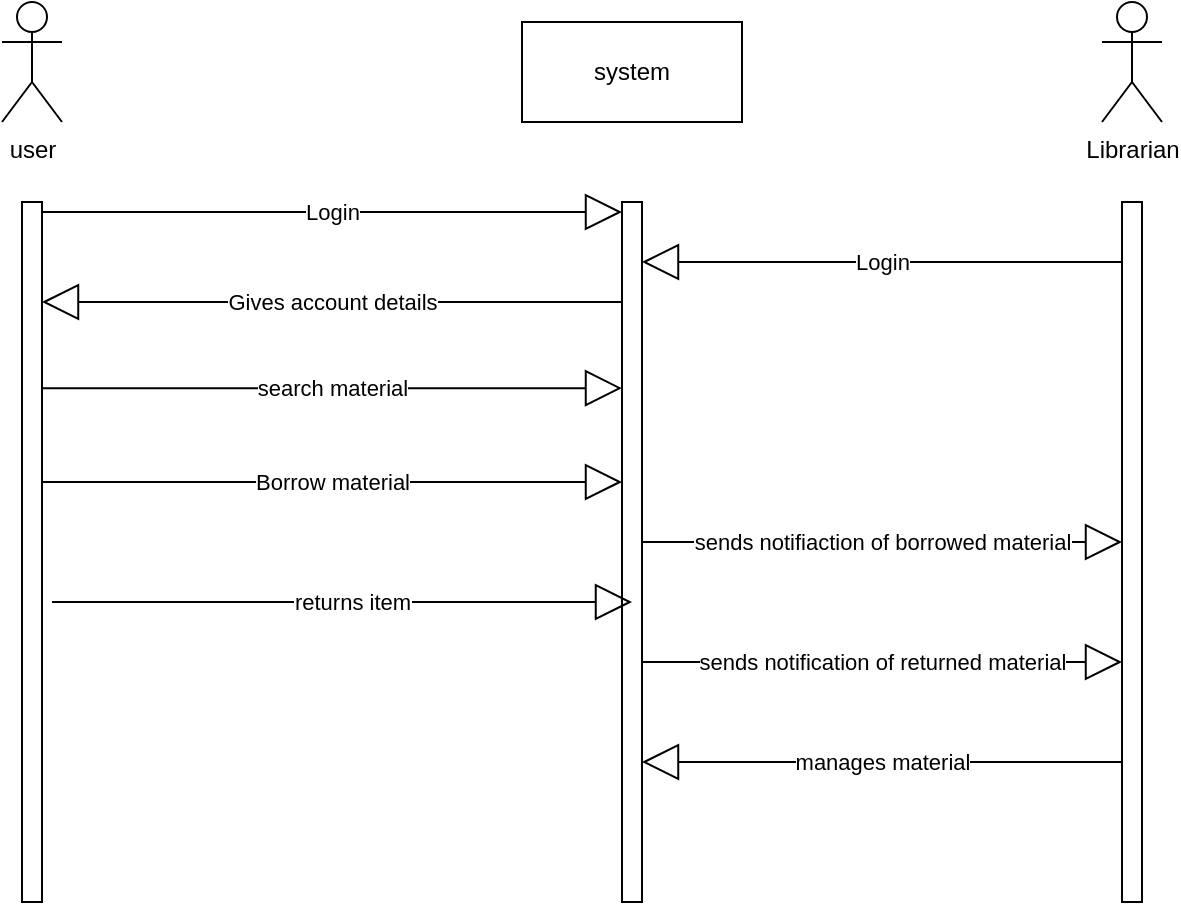 <mxfile version="24.7.17">
  <diagram name="Page-1" id="wViVaf9zIqDL5i371vyY">
    <mxGraphModel dx="864" dy="508" grid="1" gridSize="10" guides="1" tooltips="1" connect="1" arrows="1" fold="1" page="1" pageScale="1" pageWidth="850" pageHeight="1100" math="0" shadow="0">
      <root>
        <mxCell id="0" />
        <mxCell id="1" parent="0" />
        <mxCell id="DFslgZik2XRWFz3ptnBw-1" value="user" style="shape=umlActor;verticalLabelPosition=bottom;verticalAlign=top;html=1;" vertex="1" parent="1">
          <mxGeometry x="110" y="200" width="30" height="60" as="geometry" />
        </mxCell>
        <mxCell id="DFslgZik2XRWFz3ptnBw-2" value="Librarian" style="shape=umlActor;verticalLabelPosition=bottom;verticalAlign=top;html=1;" vertex="1" parent="1">
          <mxGeometry x="660" y="200" width="30" height="60" as="geometry" />
        </mxCell>
        <mxCell id="DFslgZik2XRWFz3ptnBw-3" value="" style="html=1;points=[[0,0,0,0,5],[0,1,0,0,-5],[1,0,0,0,5],[1,1,0,0,-5]];perimeter=orthogonalPerimeter;outlineConnect=0;targetShapes=umlLifeline;portConstraint=eastwest;newEdgeStyle={&quot;curved&quot;:0,&quot;rounded&quot;:0};" vertex="1" parent="1">
          <mxGeometry x="120" y="300" width="10" height="350" as="geometry" />
        </mxCell>
        <mxCell id="DFslgZik2XRWFz3ptnBw-4" value="" style="html=1;points=[[0,0,0,0,5],[0,1,0,0,-5],[1,0,0,0,5],[1,1,0,0,-5]];perimeter=orthogonalPerimeter;outlineConnect=0;targetShapes=umlLifeline;portConstraint=eastwest;newEdgeStyle={&quot;curved&quot;:0,&quot;rounded&quot;:0};" vertex="1" parent="1">
          <mxGeometry x="420" y="300" width="10" height="350" as="geometry" />
        </mxCell>
        <mxCell id="DFslgZik2XRWFz3ptnBw-5" value="" style="html=1;points=[[0,0,0,0,5],[0,1,0,0,-5],[1,0,0,0,5],[1,1,0,0,-5]];perimeter=orthogonalPerimeter;outlineConnect=0;targetShapes=umlLifeline;portConstraint=eastwest;newEdgeStyle={&quot;curved&quot;:0,&quot;rounded&quot;:0};" vertex="1" parent="1">
          <mxGeometry x="670" y="300" width="10" height="350" as="geometry" />
        </mxCell>
        <mxCell id="DFslgZik2XRWFz3ptnBw-7" value="system" style="html=1;whiteSpace=wrap;" vertex="1" parent="1">
          <mxGeometry x="370" y="210" width="110" height="50" as="geometry" />
        </mxCell>
        <mxCell id="DFslgZik2XRWFz3ptnBw-9" value="Login" style="endArrow=block;endSize=16;endFill=0;html=1;rounded=0;entryX=0;entryY=0;entryDx=0;entryDy=5;entryPerimeter=0;exitX=1;exitY=0;exitDx=0;exitDy=5;exitPerimeter=0;" edge="1" parent="1" source="DFslgZik2XRWFz3ptnBw-3" target="DFslgZik2XRWFz3ptnBw-4">
          <mxGeometry width="160" relative="1" as="geometry">
            <mxPoint x="190" y="330" as="sourcePoint" />
            <mxPoint x="350" y="330" as="targetPoint" />
          </mxGeometry>
        </mxCell>
        <mxCell id="DFslgZik2XRWFz3ptnBw-10" value="Gives account details" style="endArrow=block;endSize=16;endFill=0;html=1;rounded=0;" edge="1" parent="1" source="DFslgZik2XRWFz3ptnBw-4" target="DFslgZik2XRWFz3ptnBw-3">
          <mxGeometry width="160" relative="1" as="geometry">
            <mxPoint x="170" y="390" as="sourcePoint" />
            <mxPoint x="330" y="390" as="targetPoint" />
            <Array as="points">
              <mxPoint x="290" y="350" />
            </Array>
          </mxGeometry>
        </mxCell>
        <mxCell id="DFslgZik2XRWFz3ptnBw-11" value="search material" style="endArrow=block;endSize=16;endFill=0;html=1;rounded=0;exitX=1;exitY=0.266;exitDx=0;exitDy=0;exitPerimeter=0;" edge="1" parent="1" source="DFslgZik2XRWFz3ptnBw-3" target="DFslgZik2XRWFz3ptnBw-4">
          <mxGeometry width="160" relative="1" as="geometry">
            <mxPoint x="170" y="390" as="sourcePoint" />
            <mxPoint x="330" y="390" as="targetPoint" />
          </mxGeometry>
        </mxCell>
        <mxCell id="DFslgZik2XRWFz3ptnBw-12" value="Borrow material" style="endArrow=block;endSize=16;endFill=0;html=1;rounded=0;exitX=1;exitY=0.4;exitDx=0;exitDy=0;exitPerimeter=0;" edge="1" parent="1" source="DFslgZik2XRWFz3ptnBw-3" target="DFslgZik2XRWFz3ptnBw-4">
          <mxGeometry width="160" relative="1" as="geometry">
            <mxPoint x="190" y="440" as="sourcePoint" />
            <mxPoint x="350" y="440" as="targetPoint" />
          </mxGeometry>
        </mxCell>
        <mxCell id="DFslgZik2XRWFz3ptnBw-13" value="sends notifiaction of borrowed material" style="endArrow=block;endSize=16;endFill=0;html=1;rounded=0;" edge="1" parent="1">
          <mxGeometry width="160" relative="1" as="geometry">
            <mxPoint x="430" y="470" as="sourcePoint" />
            <mxPoint x="670" y="470" as="targetPoint" />
          </mxGeometry>
        </mxCell>
        <mxCell id="DFslgZik2XRWFz3ptnBw-14" value="Login" style="endArrow=block;endSize=16;endFill=0;html=1;rounded=0;" edge="1" parent="1" target="DFslgZik2XRWFz3ptnBw-4">
          <mxGeometry width="160" relative="1" as="geometry">
            <mxPoint x="670" y="330" as="sourcePoint" />
            <mxPoint x="960" y="340" as="targetPoint" />
          </mxGeometry>
        </mxCell>
        <mxCell id="DFslgZik2XRWFz3ptnBw-15" value="returns item" style="endArrow=block;endSize=16;endFill=0;html=1;rounded=0;" edge="1" parent="1">
          <mxGeometry x="0.035" width="160" relative="1" as="geometry">
            <mxPoint x="135" y="500" as="sourcePoint" />
            <mxPoint x="425" y="500" as="targetPoint" />
            <mxPoint as="offset" />
          </mxGeometry>
        </mxCell>
        <mxCell id="DFslgZik2XRWFz3ptnBw-16" value="sends notification of returned material" style="endArrow=block;endSize=16;endFill=0;html=1;rounded=0;" edge="1" parent="1" source="DFslgZik2XRWFz3ptnBw-4">
          <mxGeometry width="160" relative="1" as="geometry">
            <mxPoint x="440" y="530" as="sourcePoint" />
            <mxPoint x="670" y="530" as="targetPoint" />
          </mxGeometry>
        </mxCell>
        <mxCell id="DFslgZik2XRWFz3ptnBw-17" value="manages material" style="endArrow=block;endSize=16;endFill=0;html=1;rounded=0;" edge="1" parent="1">
          <mxGeometry width="160" relative="1" as="geometry">
            <mxPoint x="670" y="580" as="sourcePoint" />
            <mxPoint x="430" y="580" as="targetPoint" />
          </mxGeometry>
        </mxCell>
      </root>
    </mxGraphModel>
  </diagram>
</mxfile>

